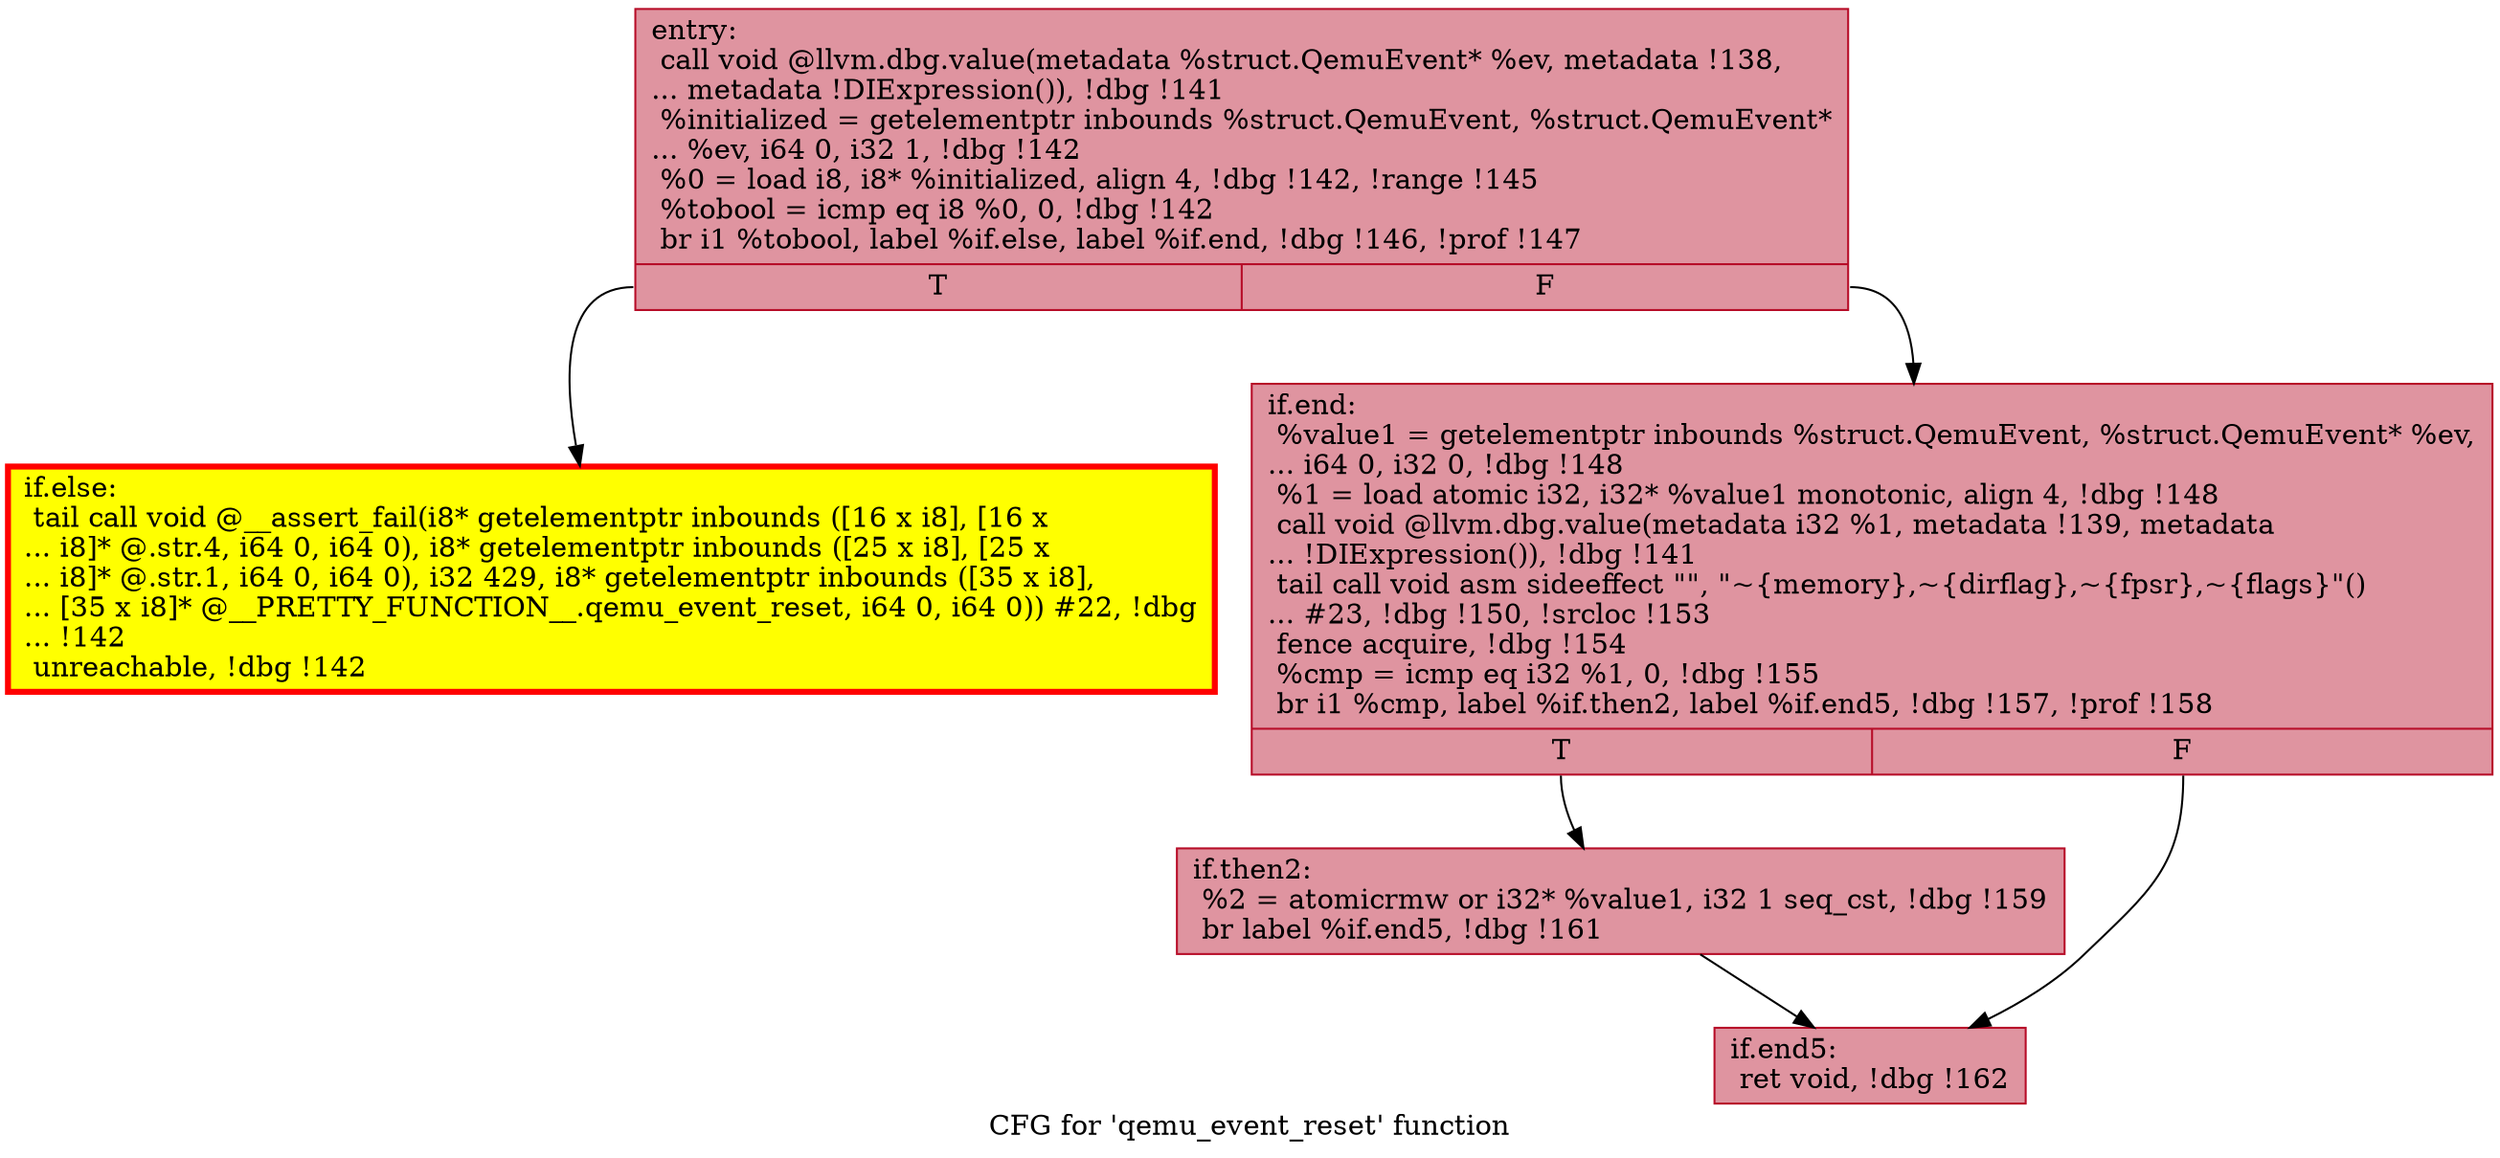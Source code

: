 digraph "CFG for 'qemu_event_reset' function" {
	label="CFG for 'qemu_event_reset' function";

	Node0x5613f1a674f0 [shape=record,color="#b70d28ff", style=filled, fillcolor="#b70d2870",label="{entry:\l  call void @llvm.dbg.value(metadata %struct.QemuEvent* %ev, metadata !138,\l... metadata !DIExpression()), !dbg !141\l  %initialized = getelementptr inbounds %struct.QemuEvent, %struct.QemuEvent*\l... %ev, i64 0, i32 1, !dbg !142\l  %0 = load i8, i8* %initialized, align 4, !dbg !142, !range !145\l  %tobool = icmp eq i8 %0, 0, !dbg !142\l  br i1 %tobool, label %if.else, label %if.end, !dbg !146, !prof !147\l|{<s0>T|<s1>F}}"];
	Node0x5613f1a674f0:s0 -> Node0x5613f1a88b80;
	Node0x5613f1a674f0:s1 -> Node0x5613f1a88b30;
	Node0x5613f1a88b80 [shape=record,penwidth=3.0, style="filled", color="red", fillcolor="yellow",label="{if.else:                                          \l  tail call void @__assert_fail(i8* getelementptr inbounds ([16 x i8], [16 x\l... i8]* @.str.4, i64 0, i64 0), i8* getelementptr inbounds ([25 x i8], [25 x\l... i8]* @.str.1, i64 0, i64 0), i32 429, i8* getelementptr inbounds ([35 x i8],\l... [35 x i8]* @__PRETTY_FUNCTION__.qemu_event_reset, i64 0, i64 0)) #22, !dbg\l... !142\l  unreachable, !dbg !142\l}"];
	Node0x5613f1a88b30 [shape=record,color="#b70d28ff", style=filled, fillcolor="#b70d2870",label="{if.end:                                           \l  %value1 = getelementptr inbounds %struct.QemuEvent, %struct.QemuEvent* %ev,\l... i64 0, i32 0, !dbg !148\l  %1 = load atomic i32, i32* %value1 monotonic, align 4, !dbg !148\l  call void @llvm.dbg.value(metadata i32 %1, metadata !139, metadata\l... !DIExpression()), !dbg !141\l  tail call void asm sideeffect \"\", \"~\{memory\},~\{dirflag\},~\{fpsr\},~\{flags\}\"()\l... #23, !dbg !150, !srcloc !153\l  fence acquire, !dbg !154\l  %cmp = icmp eq i32 %1, 0, !dbg !155\l  br i1 %cmp, label %if.then2, label %if.end5, !dbg !157, !prof !158\l|{<s0>T|<s1>F}}"];
	Node0x5613f1a88b30:s0 -> Node0x5613f1a89e40;
	Node0x5613f1a88b30:s1 -> Node0x5613f1a89eb0;
	Node0x5613f1a89e40 [shape=record,color="#b70d28ff", style=filled, fillcolor="#b70d2870",label="{if.then2:                                         \l  %2 = atomicrmw or i32* %value1, i32 1 seq_cst, !dbg !159\l  br label %if.end5, !dbg !161\l}"];
	Node0x5613f1a89e40 -> Node0x5613f1a89eb0;
	Node0x5613f1a89eb0 [shape=record,color="#b70d28ff", style=filled, fillcolor="#b70d2870",label="{if.end5:                                          \l  ret void, !dbg !162\l}"];
}
